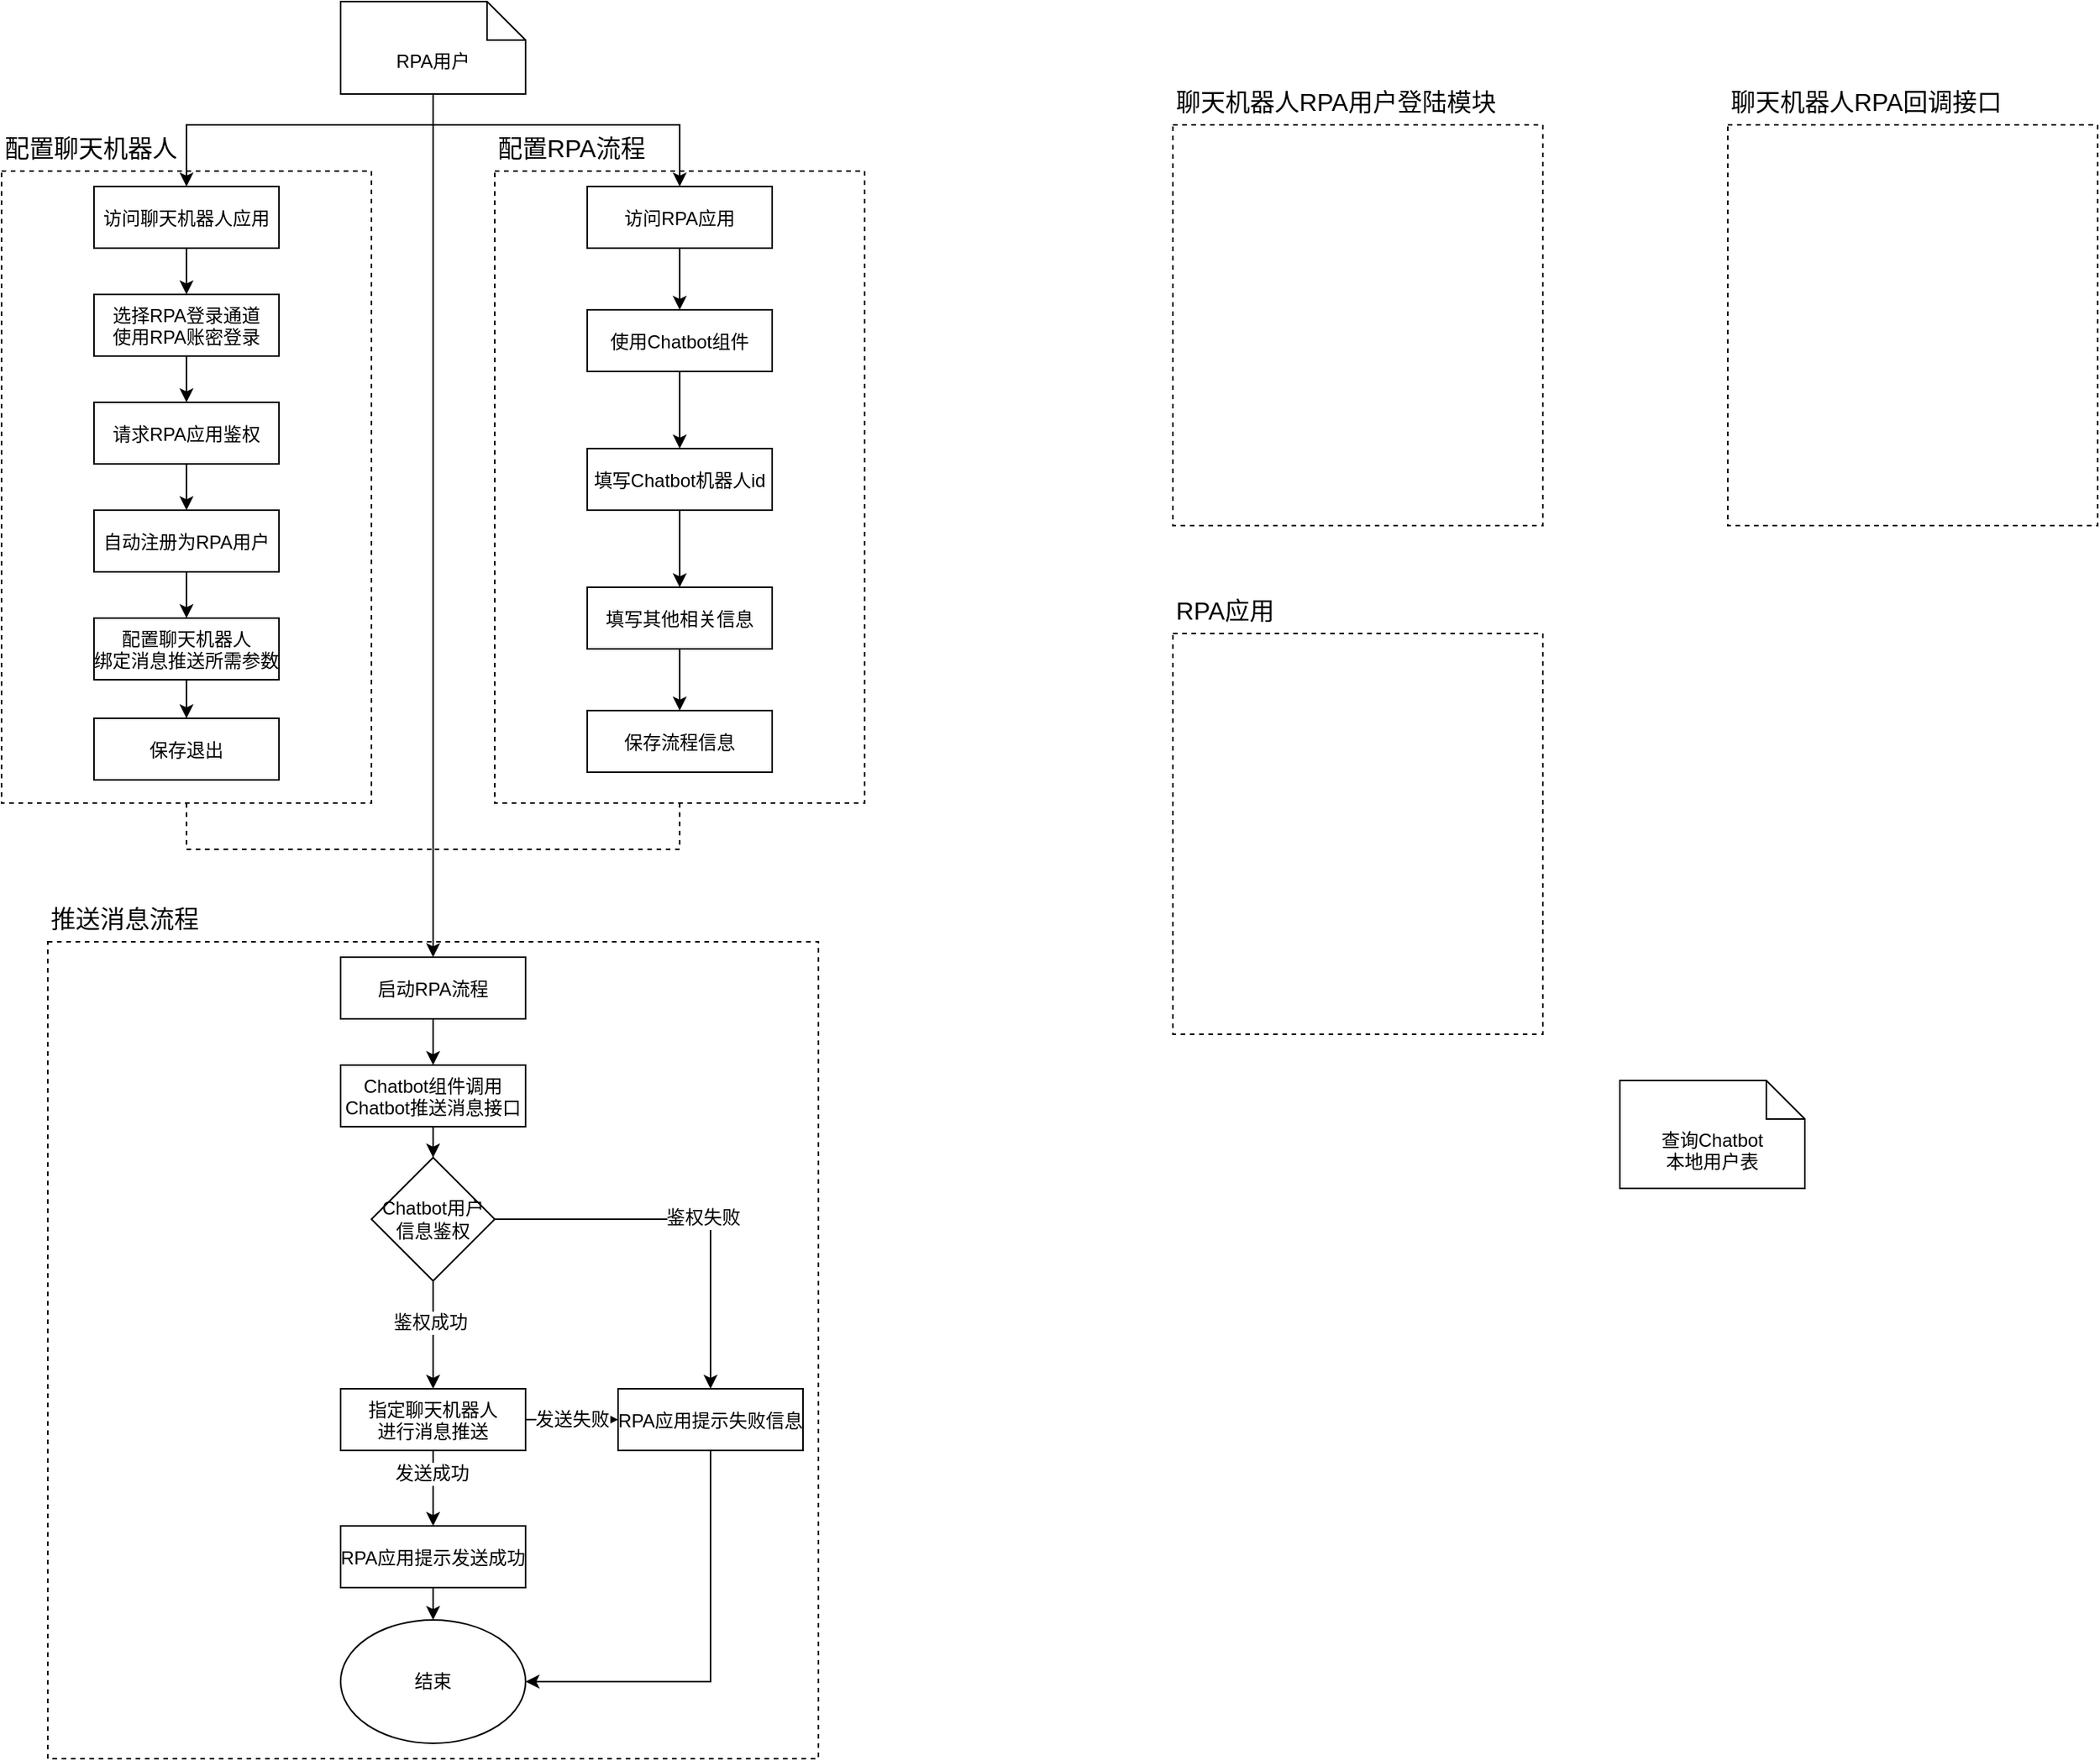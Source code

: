 <mxfile version="20.2.3" type="github">
  <diagram id="C5RBs43oDa-KdzZeNtuy" name="Page-1">
    <mxGraphModel dx="1964" dy="753" grid="1" gridSize="10" guides="1" tooltips="1" connect="1" arrows="1" fold="1" page="1" pageScale="1" pageWidth="827" pageHeight="1169" math="0" shadow="0">
      <root>
        <mxCell id="WIyWlLk6GJQsqaUBKTNV-0" />
        <mxCell id="WIyWlLk6GJQsqaUBKTNV-1" parent="WIyWlLk6GJQsqaUBKTNV-0" />
        <mxCell id="9tMOyOh0k2Cmh3PsOHM6-40" style="edgeStyle=orthogonalEdgeStyle;rounded=0;orthogonalLoop=1;jettySize=auto;html=1;fontFamily=Helvetica;fontSize=12;fontColor=default;dashed=1;" edge="1" parent="WIyWlLk6GJQsqaUBKTNV-1" source="9tMOyOh0k2Cmh3PsOHM6-9">
          <mxGeometry relative="1" as="geometry">
            <mxPoint x="560" y="720" as="targetPoint" />
            <Array as="points">
              <mxPoint x="400" y="650" />
              <mxPoint x="560" y="650" />
            </Array>
          </mxGeometry>
        </mxCell>
        <mxCell id="9tMOyOh0k2Cmh3PsOHM6-9" value="" style="fontStyle=0;dashed=1;" vertex="1" parent="WIyWlLk6GJQsqaUBKTNV-1">
          <mxGeometry x="280" y="210" width="240" height="410" as="geometry" />
        </mxCell>
        <mxCell id="9tMOyOh0k2Cmh3PsOHM6-34" style="edgeStyle=orthogonalEdgeStyle;rounded=0;orthogonalLoop=1;jettySize=auto;html=1;fontSize=12;entryX=0.5;entryY=0;entryDx=0;entryDy=0;" edge="1" parent="WIyWlLk6GJQsqaUBKTNV-1" source="9tMOyOh0k2Cmh3PsOHM6-0" target="9tMOyOh0k2Cmh3PsOHM6-68">
          <mxGeometry relative="1" as="geometry">
            <mxPoint x="378" y="240" as="targetPoint" />
            <Array as="points">
              <mxPoint x="560" y="180" />
              <mxPoint x="400" y="180" />
            </Array>
          </mxGeometry>
        </mxCell>
        <mxCell id="9tMOyOh0k2Cmh3PsOHM6-0" value="RPA用户" style="shape=note2;boundedLbl=1;whiteSpace=wrap;html=1;size=25;verticalAlign=top;align=center;" vertex="1" parent="WIyWlLk6GJQsqaUBKTNV-1">
          <mxGeometry x="500" y="100" width="120" height="60" as="geometry" />
        </mxCell>
        <mxCell id="9tMOyOh0k2Cmh3PsOHM6-42" style="edgeStyle=orthogonalEdgeStyle;rounded=0;orthogonalLoop=1;jettySize=auto;html=1;entryX=0.5;entryY=0;entryDx=0;entryDy=0;fontFamily=Helvetica;fontSize=12;fontColor=default;" edge="1" parent="WIyWlLk6GJQsqaUBKTNV-1" source="9tMOyOh0k2Cmh3PsOHM6-6" target="9tMOyOh0k2Cmh3PsOHM6-7">
          <mxGeometry relative="1" as="geometry" />
        </mxCell>
        <mxCell id="9tMOyOh0k2Cmh3PsOHM6-6" value="选择RPA登录通道&#xa;使用RPA账密登录" style="fontStyle=0;fontSize=12;" vertex="1" parent="WIyWlLk6GJQsqaUBKTNV-1">
          <mxGeometry x="340" y="290" width="120" height="40" as="geometry" />
        </mxCell>
        <mxCell id="9tMOyOh0k2Cmh3PsOHM6-44" style="edgeStyle=orthogonalEdgeStyle;rounded=0;orthogonalLoop=1;jettySize=auto;html=1;entryX=0.5;entryY=0;entryDx=0;entryDy=0;fontFamily=Helvetica;fontSize=12;fontColor=default;" edge="1" parent="WIyWlLk6GJQsqaUBKTNV-1" source="9tMOyOh0k2Cmh3PsOHM6-7" target="9tMOyOh0k2Cmh3PsOHM6-8">
          <mxGeometry relative="1" as="geometry" />
        </mxCell>
        <mxCell id="9tMOyOh0k2Cmh3PsOHM6-7" value="请求RPA应用鉴权" style="fontStyle=0;fontSize=12;" vertex="1" parent="WIyWlLk6GJQsqaUBKTNV-1">
          <mxGeometry x="340" y="360" width="120" height="40" as="geometry" />
        </mxCell>
        <mxCell id="9tMOyOh0k2Cmh3PsOHM6-45" value="" style="edgeStyle=orthogonalEdgeStyle;rounded=0;orthogonalLoop=1;jettySize=auto;html=1;fontFamily=Helvetica;fontSize=12;fontColor=default;" edge="1" parent="WIyWlLk6GJQsqaUBKTNV-1" source="9tMOyOh0k2Cmh3PsOHM6-8" target="9tMOyOh0k2Cmh3PsOHM6-13">
          <mxGeometry relative="1" as="geometry" />
        </mxCell>
        <mxCell id="9tMOyOh0k2Cmh3PsOHM6-8" value="自动注册为RPA用户" style="fontStyle=0;fontSize=12;" vertex="1" parent="WIyWlLk6GJQsqaUBKTNV-1">
          <mxGeometry x="340" y="430" width="120" height="40" as="geometry" />
        </mxCell>
        <mxCell id="9tMOyOh0k2Cmh3PsOHM6-10" value="配置聊天机器人" style="text;html=1;strokeColor=none;fillColor=none;align=left;verticalAlign=middle;whiteSpace=wrap;rounded=0;fontSize=16;" vertex="1" parent="WIyWlLk6GJQsqaUBKTNV-1">
          <mxGeometry x="280" y="180" width="210" height="30" as="geometry" />
        </mxCell>
        <mxCell id="9tMOyOh0k2Cmh3PsOHM6-39" style="edgeStyle=orthogonalEdgeStyle;rounded=0;orthogonalLoop=1;jettySize=auto;html=1;exitX=0.5;exitY=1;exitDx=0;exitDy=0;fontFamily=Helvetica;fontSize=12;fontColor=default;dashed=1;entryX=0.5;entryY=0;entryDx=0;entryDy=0;" edge="1" parent="WIyWlLk6GJQsqaUBKTNV-1" source="9tMOyOh0k2Cmh3PsOHM6-12" target="9tMOyOh0k2Cmh3PsOHM6-38">
          <mxGeometry relative="1" as="geometry">
            <mxPoint x="560" y="700" as="targetPoint" />
            <Array as="points">
              <mxPoint x="720" y="650" />
              <mxPoint x="560" y="650" />
            </Array>
          </mxGeometry>
        </mxCell>
        <mxCell id="9tMOyOh0k2Cmh3PsOHM6-12" value="" style="fontStyle=0;dashed=1;" vertex="1" parent="WIyWlLk6GJQsqaUBKTNV-1">
          <mxGeometry x="600" y="210" width="240" height="410" as="geometry" />
        </mxCell>
        <mxCell id="9tMOyOh0k2Cmh3PsOHM6-24" value="" style="edgeStyle=orthogonalEdgeStyle;rounded=0;orthogonalLoop=1;jettySize=auto;html=1;fontSize=12;" edge="1" parent="WIyWlLk6GJQsqaUBKTNV-1" source="9tMOyOh0k2Cmh3PsOHM6-5" target="9tMOyOh0k2Cmh3PsOHM6-22">
          <mxGeometry relative="1" as="geometry" />
        </mxCell>
        <mxCell id="9tMOyOh0k2Cmh3PsOHM6-5" value="使用Chatbot组件" style="fontStyle=0;fontSize=12;" vertex="1" parent="WIyWlLk6GJQsqaUBKTNV-1">
          <mxGeometry x="660" y="300" width="120" height="40" as="geometry" />
        </mxCell>
        <mxCell id="9tMOyOh0k2Cmh3PsOHM6-46" value="" style="edgeStyle=orthogonalEdgeStyle;rounded=0;orthogonalLoop=1;jettySize=auto;html=1;fontFamily=Helvetica;fontSize=12;fontColor=default;" edge="1" parent="WIyWlLk6GJQsqaUBKTNV-1" source="9tMOyOh0k2Cmh3PsOHM6-13" target="9tMOyOh0k2Cmh3PsOHM6-27">
          <mxGeometry relative="1" as="geometry" />
        </mxCell>
        <mxCell id="9tMOyOh0k2Cmh3PsOHM6-13" value="配置聊天机器人&#xa;绑定消息推送所需参数" style="fontStyle=0;fontSize=12;" vertex="1" parent="WIyWlLk6GJQsqaUBKTNV-1">
          <mxGeometry x="340" y="500" width="120" height="40" as="geometry" />
        </mxCell>
        <mxCell id="9tMOyOh0k2Cmh3PsOHM6-14" value="" style="fontStyle=0;dashed=1;" vertex="1" parent="WIyWlLk6GJQsqaUBKTNV-1">
          <mxGeometry x="310" y="710" width="500" height="530" as="geometry" />
        </mxCell>
        <mxCell id="9tMOyOh0k2Cmh3PsOHM6-58" value="" style="edgeStyle=orthogonalEdgeStyle;rounded=0;orthogonalLoop=1;jettySize=auto;html=1;fontFamily=Helvetica;fontSize=12;fontColor=default;" edge="1" parent="WIyWlLk6GJQsqaUBKTNV-1" source="9tMOyOh0k2Cmh3PsOHM6-16" target="9tMOyOh0k2Cmh3PsOHM6-57">
          <mxGeometry relative="1" as="geometry" />
        </mxCell>
        <mxCell id="9tMOyOh0k2Cmh3PsOHM6-16" value="Chatbot组件调用&#xa;Chatbot推送消息接口" style="fontStyle=0;fontSize=12;" vertex="1" parent="WIyWlLk6GJQsqaUBKTNV-1">
          <mxGeometry x="500" y="790" width="120" height="40" as="geometry" />
        </mxCell>
        <mxCell id="9tMOyOh0k2Cmh3PsOHM6-53" style="edgeStyle=orthogonalEdgeStyle;rounded=0;orthogonalLoop=1;jettySize=auto;html=1;fontFamily=Helvetica;fontSize=12;fontColor=default;exitX=1;exitY=0.5;exitDx=0;exitDy=0;" edge="1" parent="WIyWlLk6GJQsqaUBKTNV-1" source="9tMOyOh0k2Cmh3PsOHM6-57" target="9tMOyOh0k2Cmh3PsOHM6-52">
          <mxGeometry relative="1" as="geometry">
            <mxPoint x="560" y="930" as="sourcePoint" />
            <Array as="points">
              <mxPoint x="740" y="890" />
            </Array>
          </mxGeometry>
        </mxCell>
        <mxCell id="9tMOyOh0k2Cmh3PsOHM6-54" value="鉴权失败" style="edgeLabel;html=1;align=center;verticalAlign=middle;resizable=0;points=[];fontSize=12;fontFamily=Helvetica;fontColor=default;" vertex="1" connectable="0" parent="9tMOyOh0k2Cmh3PsOHM6-53">
          <mxGeometry x="0.076" y="1" relative="1" as="geometry">
            <mxPoint as="offset" />
          </mxGeometry>
        </mxCell>
        <mxCell id="9tMOyOh0k2Cmh3PsOHM6-56" style="edgeStyle=orthogonalEdgeStyle;rounded=0;orthogonalLoop=1;jettySize=auto;html=1;fontFamily=Helvetica;fontSize=12;fontColor=default;" edge="1" parent="WIyWlLk6GJQsqaUBKTNV-1" source="9tMOyOh0k2Cmh3PsOHM6-18" target="9tMOyOh0k2Cmh3PsOHM6-55">
          <mxGeometry relative="1" as="geometry" />
        </mxCell>
        <mxCell id="9tMOyOh0k2Cmh3PsOHM6-59" value="发送成功" style="edgeLabel;html=1;align=center;verticalAlign=middle;resizable=0;points=[];fontSize=12;fontFamily=Helvetica;fontColor=default;" vertex="1" connectable="0" parent="9tMOyOh0k2Cmh3PsOHM6-56">
          <mxGeometry x="-0.381" y="-1" relative="1" as="geometry">
            <mxPoint as="offset" />
          </mxGeometry>
        </mxCell>
        <mxCell id="9tMOyOh0k2Cmh3PsOHM6-60" value="发送失败" style="edgeStyle=orthogonalEdgeStyle;rounded=0;orthogonalLoop=1;jettySize=auto;html=1;fontFamily=Helvetica;fontSize=12;fontColor=default;" edge="1" parent="WIyWlLk6GJQsqaUBKTNV-1" source="9tMOyOh0k2Cmh3PsOHM6-18" target="9tMOyOh0k2Cmh3PsOHM6-52">
          <mxGeometry relative="1" as="geometry" />
        </mxCell>
        <mxCell id="9tMOyOh0k2Cmh3PsOHM6-18" value="指定聊天机器人&#xa;进行消息推送" style="fontStyle=0;fontSize=12;" vertex="1" parent="WIyWlLk6GJQsqaUBKTNV-1">
          <mxGeometry x="500" y="1000" width="120" height="40" as="geometry" />
        </mxCell>
        <mxCell id="9tMOyOh0k2Cmh3PsOHM6-20" value="推送消息流程" style="text;html=1;strokeColor=none;fillColor=none;align=left;verticalAlign=middle;whiteSpace=wrap;rounded=0;fontSize=16;" vertex="1" parent="WIyWlLk6GJQsqaUBKTNV-1">
          <mxGeometry x="310" y="680" width="105" height="30" as="geometry" />
        </mxCell>
        <mxCell id="9tMOyOh0k2Cmh3PsOHM6-21" value="配置RPA流程" style="text;html=1;strokeColor=none;fillColor=none;align=left;verticalAlign=middle;whiteSpace=wrap;rounded=0;fontSize=16;" vertex="1" parent="WIyWlLk6GJQsqaUBKTNV-1">
          <mxGeometry x="600" y="180" width="210" height="30" as="geometry" />
        </mxCell>
        <mxCell id="9tMOyOh0k2Cmh3PsOHM6-73" value="" style="edgeStyle=orthogonalEdgeStyle;rounded=0;orthogonalLoop=1;jettySize=auto;html=1;fontFamily=Helvetica;fontSize=12;fontColor=default;" edge="1" parent="WIyWlLk6GJQsqaUBKTNV-1" source="9tMOyOh0k2Cmh3PsOHM6-22" target="9tMOyOh0k2Cmh3PsOHM6-26">
          <mxGeometry relative="1" as="geometry" />
        </mxCell>
        <mxCell id="9tMOyOh0k2Cmh3PsOHM6-22" value="填写Chatbot机器人id" style="fontStyle=0;fontSize=12;" vertex="1" parent="WIyWlLk6GJQsqaUBKTNV-1">
          <mxGeometry x="660" y="390" width="120" height="40" as="geometry" />
        </mxCell>
        <mxCell id="9tMOyOh0k2Cmh3PsOHM6-33" style="edgeStyle=orthogonalEdgeStyle;rounded=0;orthogonalLoop=1;jettySize=auto;html=1;fontSize=12;" edge="1" parent="WIyWlLk6GJQsqaUBKTNV-1" source="9tMOyOh0k2Cmh3PsOHM6-26" target="9tMOyOh0k2Cmh3PsOHM6-28">
          <mxGeometry relative="1" as="geometry" />
        </mxCell>
        <mxCell id="9tMOyOh0k2Cmh3PsOHM6-26" value="填写其他相关信息" style="fontStyle=0;fontSize=12;" vertex="1" parent="WIyWlLk6GJQsqaUBKTNV-1">
          <mxGeometry x="660" y="480" width="120" height="40" as="geometry" />
        </mxCell>
        <mxCell id="9tMOyOh0k2Cmh3PsOHM6-27" value="保存退出" style="fontStyle=0;fontSize=12;" vertex="1" parent="WIyWlLk6GJQsqaUBKTNV-1">
          <mxGeometry x="340" y="565" width="120" height="40" as="geometry" />
        </mxCell>
        <mxCell id="9tMOyOh0k2Cmh3PsOHM6-28" value="保存流程信息" style="fontStyle=0;fontSize=12;" vertex="1" parent="WIyWlLk6GJQsqaUBKTNV-1">
          <mxGeometry x="660" y="560" width="120" height="40" as="geometry" />
        </mxCell>
        <mxCell id="9tMOyOh0k2Cmh3PsOHM6-37" style="edgeStyle=orthogonalEdgeStyle;rounded=0;orthogonalLoop=1;jettySize=auto;html=1;entryX=0.5;entryY=0;entryDx=0;entryDy=0;fontFamily=Helvetica;fontSize=12;fontColor=default;" edge="1" parent="WIyWlLk6GJQsqaUBKTNV-1" source="9tMOyOh0k2Cmh3PsOHM6-0" target="9tMOyOh0k2Cmh3PsOHM6-69">
          <mxGeometry relative="1" as="geometry">
            <Array as="points">
              <mxPoint x="560" y="180" />
              <mxPoint x="720" y="180" />
            </Array>
          </mxGeometry>
        </mxCell>
        <mxCell id="9tMOyOh0k2Cmh3PsOHM6-50" style="edgeStyle=orthogonalEdgeStyle;rounded=0;orthogonalLoop=1;jettySize=auto;html=1;fontFamily=Helvetica;fontSize=12;fontColor=default;" edge="1" parent="WIyWlLk6GJQsqaUBKTNV-1" source="9tMOyOh0k2Cmh3PsOHM6-38" target="9tMOyOh0k2Cmh3PsOHM6-16">
          <mxGeometry relative="1" as="geometry" />
        </mxCell>
        <mxCell id="9tMOyOh0k2Cmh3PsOHM6-38" value="启动RPA流程" style="fontStyle=0;fontSize=12;" vertex="1" parent="WIyWlLk6GJQsqaUBKTNV-1">
          <mxGeometry x="500" y="720" width="120" height="40" as="geometry" />
        </mxCell>
        <mxCell id="9tMOyOh0k2Cmh3PsOHM6-41" style="edgeStyle=orthogonalEdgeStyle;rounded=0;orthogonalLoop=1;jettySize=auto;html=1;entryX=0.5;entryY=0;entryDx=0;entryDy=0;fontFamily=Helvetica;fontSize=12;fontColor=default;" edge="1" parent="WIyWlLk6GJQsqaUBKTNV-1" source="9tMOyOh0k2Cmh3PsOHM6-0" target="9tMOyOh0k2Cmh3PsOHM6-38">
          <mxGeometry relative="1" as="geometry" />
        </mxCell>
        <mxCell id="9tMOyOh0k2Cmh3PsOHM6-48" value="&lt;span style=&quot;&quot;&gt;查询&lt;/span&gt;&lt;span style=&quot;&quot;&gt;Chatbot&lt;br&gt;本地用户表&lt;/span&gt;" style="shape=note2;boundedLbl=1;whiteSpace=wrap;html=1;size=25;verticalAlign=top;align=center;fontFamily=Helvetica;fontSize=12;fontColor=default;" vertex="1" parent="WIyWlLk6GJQsqaUBKTNV-1">
          <mxGeometry x="1330" y="800" width="120" height="70" as="geometry" />
        </mxCell>
        <mxCell id="9tMOyOh0k2Cmh3PsOHM6-65" style="edgeStyle=orthogonalEdgeStyle;rounded=0;orthogonalLoop=1;jettySize=auto;html=1;entryX=1;entryY=0.5;entryDx=0;entryDy=0;fontFamily=Helvetica;fontSize=12;fontColor=default;" edge="1" parent="WIyWlLk6GJQsqaUBKTNV-1" source="9tMOyOh0k2Cmh3PsOHM6-52" target="9tMOyOh0k2Cmh3PsOHM6-63">
          <mxGeometry relative="1" as="geometry">
            <Array as="points">
              <mxPoint x="740" y="1190" />
            </Array>
          </mxGeometry>
        </mxCell>
        <mxCell id="9tMOyOh0k2Cmh3PsOHM6-52" value="RPA应用提示失败信息" style="fontStyle=0;fontSize=12;" vertex="1" parent="WIyWlLk6GJQsqaUBKTNV-1">
          <mxGeometry x="680" y="1000" width="120" height="40" as="geometry" />
        </mxCell>
        <mxCell id="9tMOyOh0k2Cmh3PsOHM6-64" value="" style="edgeStyle=orthogonalEdgeStyle;rounded=0;orthogonalLoop=1;jettySize=auto;html=1;fontFamily=Helvetica;fontSize=12;fontColor=default;" edge="1" parent="WIyWlLk6GJQsqaUBKTNV-1" source="9tMOyOh0k2Cmh3PsOHM6-55" target="9tMOyOh0k2Cmh3PsOHM6-63">
          <mxGeometry relative="1" as="geometry" />
        </mxCell>
        <mxCell id="9tMOyOh0k2Cmh3PsOHM6-55" value="RPA应用提示发送成功" style="fontStyle=0;fontSize=12;" vertex="1" parent="WIyWlLk6GJQsqaUBKTNV-1">
          <mxGeometry x="500" y="1089" width="120" height="40" as="geometry" />
        </mxCell>
        <mxCell id="9tMOyOh0k2Cmh3PsOHM6-61" style="edgeStyle=orthogonalEdgeStyle;rounded=0;orthogonalLoop=1;jettySize=auto;html=1;entryX=0.5;entryY=0;entryDx=0;entryDy=0;fontFamily=Helvetica;fontSize=12;fontColor=default;" edge="1" parent="WIyWlLk6GJQsqaUBKTNV-1" source="9tMOyOh0k2Cmh3PsOHM6-57" target="9tMOyOh0k2Cmh3PsOHM6-18">
          <mxGeometry relative="1" as="geometry" />
        </mxCell>
        <mxCell id="9tMOyOh0k2Cmh3PsOHM6-62" value="鉴权成功" style="edgeLabel;html=1;align=center;verticalAlign=middle;resizable=0;points=[];fontSize=12;fontFamily=Helvetica;fontColor=default;" vertex="1" connectable="0" parent="9tMOyOh0k2Cmh3PsOHM6-61">
          <mxGeometry x="-0.248" y="-2" relative="1" as="geometry">
            <mxPoint as="offset" />
          </mxGeometry>
        </mxCell>
        <mxCell id="9tMOyOh0k2Cmh3PsOHM6-57" value="&lt;span style=&quot;&quot;&gt;Chatbot&lt;/span&gt;&lt;span style=&quot;&quot;&gt;用户信息鉴权&lt;/span&gt;" style="rhombus;whiteSpace=wrap;html=1;fontFamily=Helvetica;fontSize=12;fontColor=default;" vertex="1" parent="WIyWlLk6GJQsqaUBKTNV-1">
          <mxGeometry x="520" y="850" width="80" height="80" as="geometry" />
        </mxCell>
        <mxCell id="9tMOyOh0k2Cmh3PsOHM6-63" value="结束" style="ellipse;whiteSpace=wrap;html=1;fontFamily=Helvetica;fontSize=12;fontColor=default;" vertex="1" parent="WIyWlLk6GJQsqaUBKTNV-1">
          <mxGeometry x="500" y="1150" width="120" height="80" as="geometry" />
        </mxCell>
        <mxCell id="9tMOyOh0k2Cmh3PsOHM6-72" style="edgeStyle=orthogonalEdgeStyle;rounded=0;orthogonalLoop=1;jettySize=auto;html=1;entryX=0.5;entryY=0;entryDx=0;entryDy=0;fontFamily=Helvetica;fontSize=12;fontColor=default;" edge="1" parent="WIyWlLk6GJQsqaUBKTNV-1" source="9tMOyOh0k2Cmh3PsOHM6-68" target="9tMOyOh0k2Cmh3PsOHM6-6">
          <mxGeometry relative="1" as="geometry" />
        </mxCell>
        <mxCell id="9tMOyOh0k2Cmh3PsOHM6-68" value="访问聊天机器人应用" style="fontStyle=0;fontSize=12;" vertex="1" parent="WIyWlLk6GJQsqaUBKTNV-1">
          <mxGeometry x="340" y="220" width="120" height="40" as="geometry" />
        </mxCell>
        <mxCell id="9tMOyOh0k2Cmh3PsOHM6-71" style="edgeStyle=orthogonalEdgeStyle;rounded=0;orthogonalLoop=1;jettySize=auto;html=1;entryX=0.5;entryY=0;entryDx=0;entryDy=0;fontFamily=Helvetica;fontSize=12;fontColor=default;" edge="1" parent="WIyWlLk6GJQsqaUBKTNV-1" source="9tMOyOh0k2Cmh3PsOHM6-69" target="9tMOyOh0k2Cmh3PsOHM6-5">
          <mxGeometry relative="1" as="geometry" />
        </mxCell>
        <mxCell id="9tMOyOh0k2Cmh3PsOHM6-69" value="访问RPA应用" style="fontStyle=0;fontSize=12;" vertex="1" parent="WIyWlLk6GJQsqaUBKTNV-1">
          <mxGeometry x="660" y="220" width="120" height="40" as="geometry" />
        </mxCell>
        <mxCell id="9tMOyOh0k2Cmh3PsOHM6-74" value="" style="fontStyle=0;dashed=1;" vertex="1" parent="WIyWlLk6GJQsqaUBKTNV-1">
          <mxGeometry x="1040" y="180" width="240" height="260" as="geometry" />
        </mxCell>
        <mxCell id="9tMOyOh0k2Cmh3PsOHM6-75" value="聊天机器人RPA用户登陆模块" style="text;html=1;strokeColor=none;fillColor=none;align=left;verticalAlign=middle;whiteSpace=wrap;rounded=0;fontSize=16;" vertex="1" parent="WIyWlLk6GJQsqaUBKTNV-1">
          <mxGeometry x="1040" y="150" width="220" height="30" as="geometry" />
        </mxCell>
        <mxCell id="9tMOyOh0k2Cmh3PsOHM6-76" value="" style="fontStyle=0;dashed=1;" vertex="1" parent="WIyWlLk6GJQsqaUBKTNV-1">
          <mxGeometry x="1400" y="180" width="240" height="260" as="geometry" />
        </mxCell>
        <mxCell id="9tMOyOh0k2Cmh3PsOHM6-77" value="聊天机器人RPA回调接口" style="text;html=1;strokeColor=none;fillColor=none;align=left;verticalAlign=middle;whiteSpace=wrap;rounded=0;fontSize=16;" vertex="1" parent="WIyWlLk6GJQsqaUBKTNV-1">
          <mxGeometry x="1400" y="150" width="220" height="30" as="geometry" />
        </mxCell>
        <mxCell id="9tMOyOh0k2Cmh3PsOHM6-78" value="" style="fontStyle=0;dashed=1;" vertex="1" parent="WIyWlLk6GJQsqaUBKTNV-1">
          <mxGeometry x="1040" y="510" width="240" height="260" as="geometry" />
        </mxCell>
        <mxCell id="9tMOyOh0k2Cmh3PsOHM6-79" value="RPA应用" style="text;html=1;strokeColor=none;fillColor=none;align=left;verticalAlign=middle;whiteSpace=wrap;rounded=0;fontSize=16;" vertex="1" parent="WIyWlLk6GJQsqaUBKTNV-1">
          <mxGeometry x="1040" y="480" width="220" height="30" as="geometry" />
        </mxCell>
      </root>
    </mxGraphModel>
  </diagram>
</mxfile>
